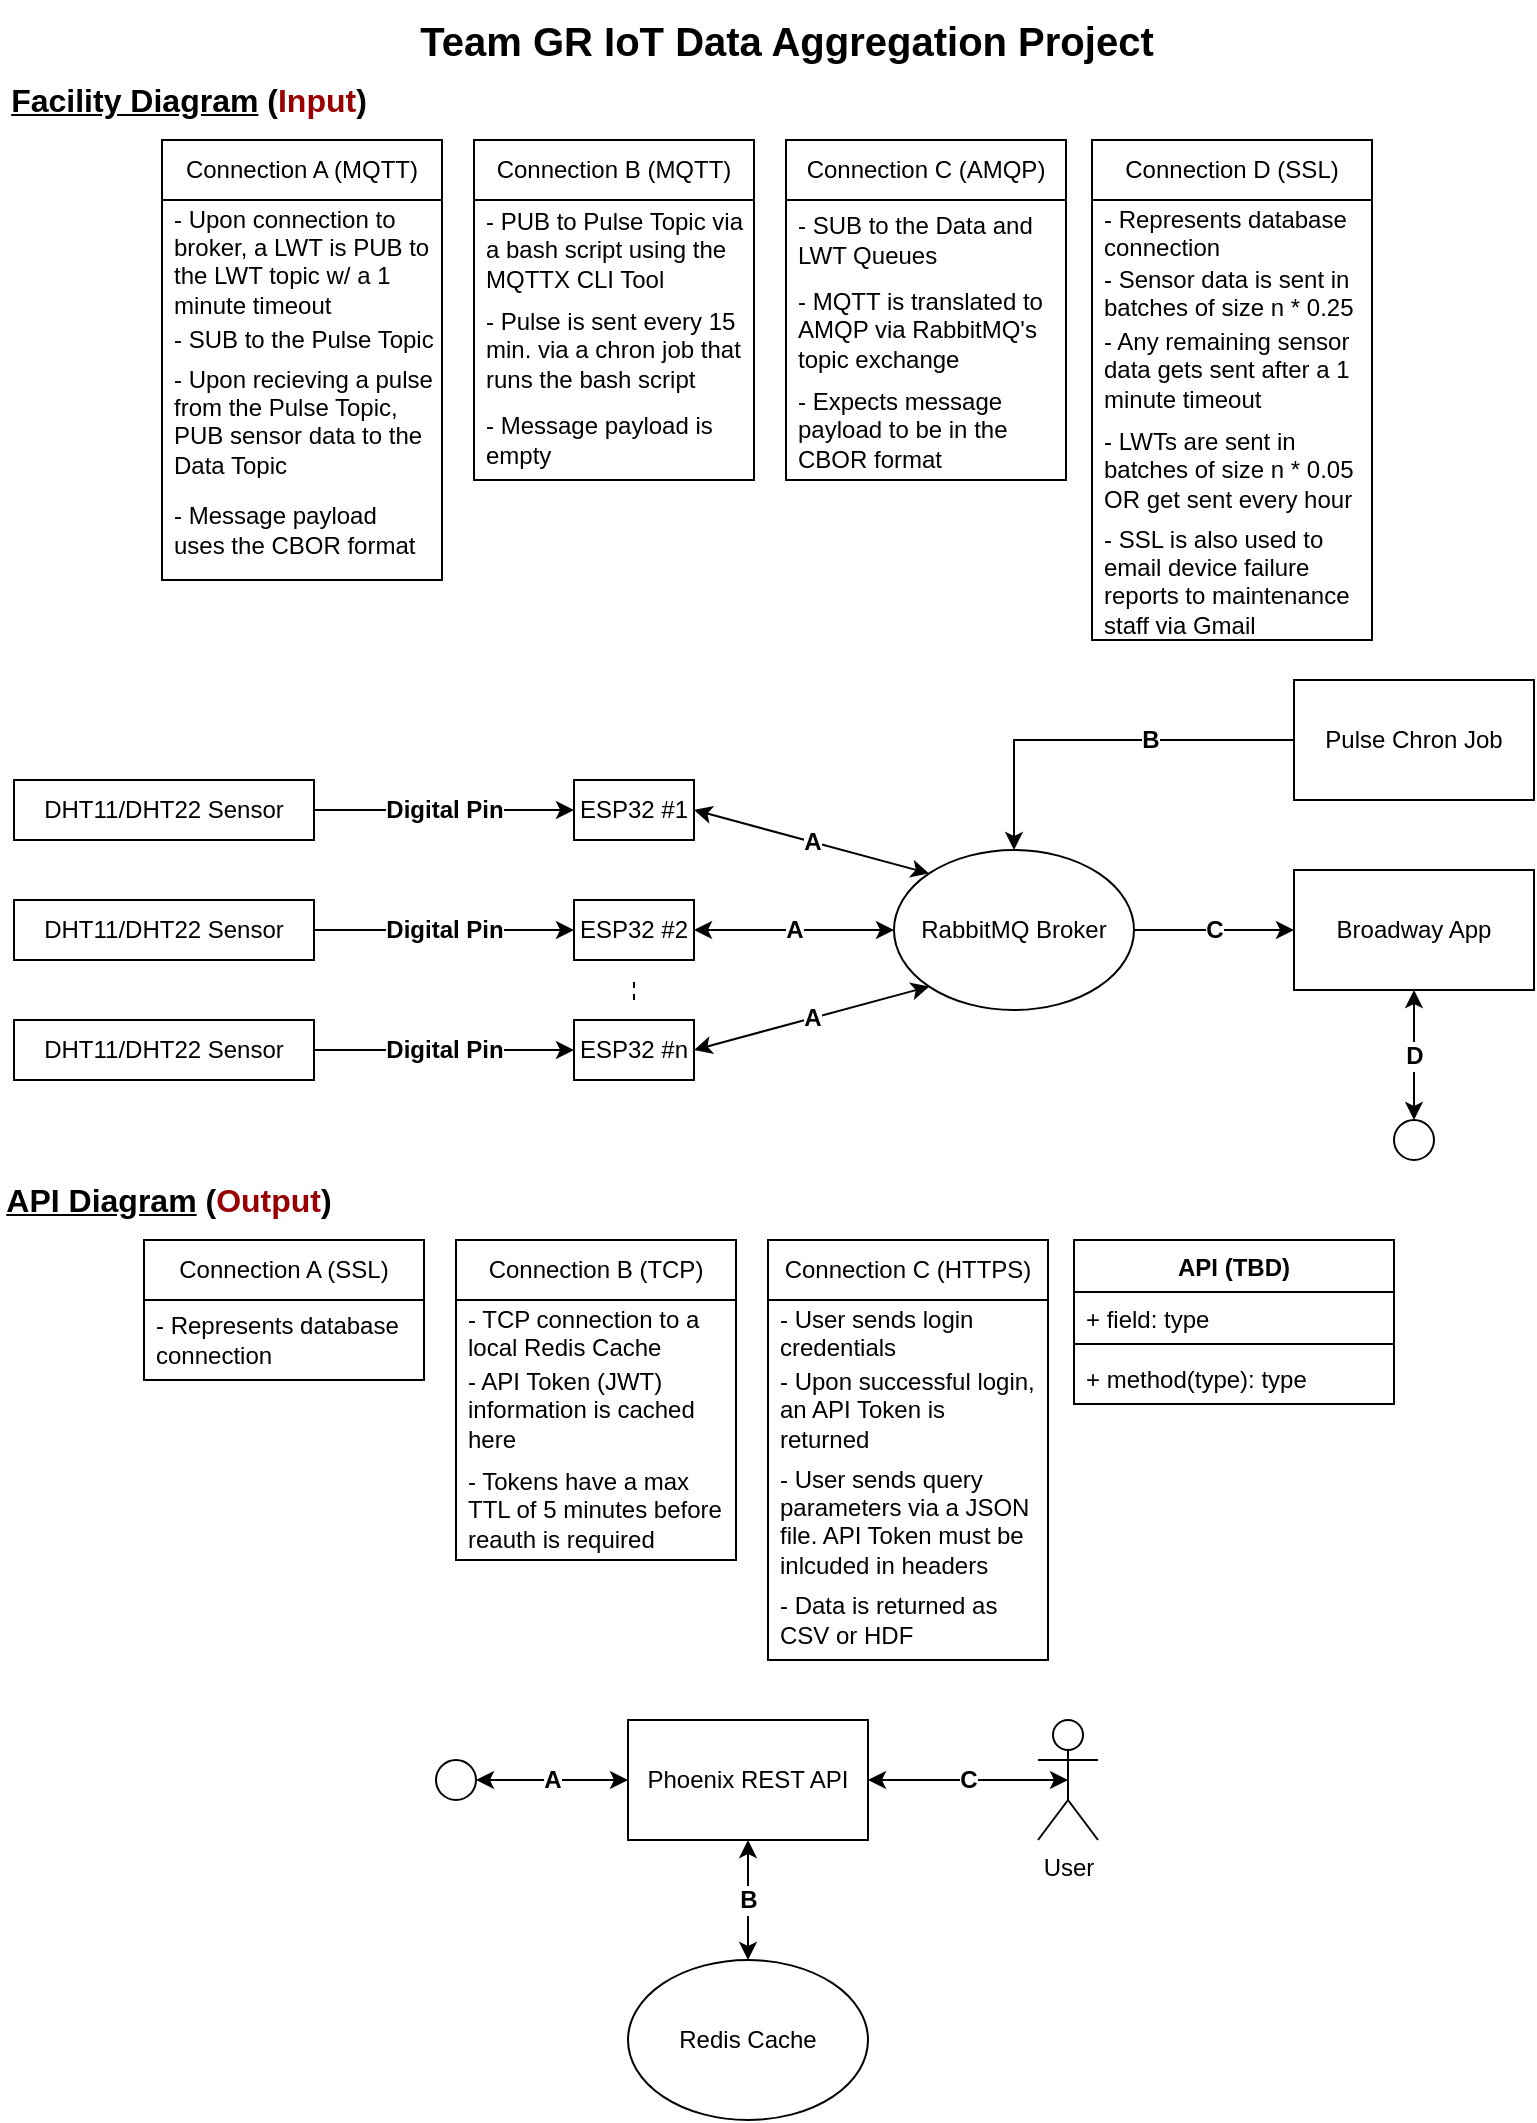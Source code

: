 <mxfile version="24.7.8">
  <diagram name="Page-1" id="MAllqAfLBLea2LckqZOi">
    <mxGraphModel dx="1434" dy="844" grid="1" gridSize="10" guides="1" tooltips="1" connect="1" arrows="1" fold="1" page="1" pageScale="1" pageWidth="850" pageHeight="1100" math="0" shadow="0">
      <root>
        <mxCell id="0" />
        <mxCell id="1" parent="0" />
        <mxCell id="USOqtzKKuF3D1rq9zsue-13" value="User" style="shape=umlActor;verticalLabelPosition=bottom;verticalAlign=top;html=1;outlineConnect=0;" parent="1" vertex="1">
          <mxGeometry x="561" y="870" width="30" height="60" as="geometry" />
        </mxCell>
        <mxCell id="h80tLXjlkXriCEG6QZvb-1" value="&lt;font style=&quot;font-size: 16px;&quot;&gt;&lt;b&gt;&lt;u&gt;Facility Diagram&lt;/u&gt;&amp;nbsp;(&lt;font color=&quot;#990000&quot;&gt;Input&lt;/font&gt;)&lt;/b&gt;&lt;/font&gt;" style="text;html=1;align=center;verticalAlign=middle;whiteSpace=wrap;rounded=0;" parent="1" vertex="1">
          <mxGeometry x="43" y="50" width="187" height="20" as="geometry" />
        </mxCell>
        <mxCell id="h80tLXjlkXriCEG6QZvb-2" value="ESP32 #1" style="rounded=0;whiteSpace=wrap;html=1;" parent="1" vertex="1">
          <mxGeometry x="329" y="400" width="60" height="30" as="geometry" />
        </mxCell>
        <mxCell id="h80tLXjlkXriCEG6QZvb-3" value="ESP32 #2" style="rounded=0;whiteSpace=wrap;html=1;" parent="1" vertex="1">
          <mxGeometry x="329" y="460" width="60" height="30" as="geometry" />
        </mxCell>
        <mxCell id="h80tLXjlkXriCEG6QZvb-5" value="ESP32 #n" style="rounded=0;whiteSpace=wrap;html=1;" parent="1" vertex="1">
          <mxGeometry x="329" y="520" width="60" height="30" as="geometry" />
        </mxCell>
        <mxCell id="h80tLXjlkXriCEG6QZvb-13" value="&lt;b&gt;&lt;font style=&quot;font-size: 12px;&quot;&gt;Digital Pin&lt;/font&gt;&lt;/b&gt;" style="edgeStyle=orthogonalEdgeStyle;rounded=0;orthogonalLoop=1;jettySize=auto;html=1;entryX=0;entryY=0.5;entryDx=0;entryDy=0;" parent="1" source="h80tLXjlkXriCEG6QZvb-6" target="h80tLXjlkXriCEG6QZvb-2" edge="1">
          <mxGeometry relative="1" as="geometry" />
        </mxCell>
        <mxCell id="h80tLXjlkXriCEG6QZvb-6" value="DHT11/DHT22 Sensor" style="rounded=0;whiteSpace=wrap;html=1;" parent="1" vertex="1">
          <mxGeometry x="49" y="400" width="150" height="30" as="geometry" />
        </mxCell>
        <mxCell id="h80tLXjlkXriCEG6QZvb-14" value="&lt;b&gt;&lt;font style=&quot;font-size: 12px;&quot;&gt;Digital Pin&lt;/font&gt;&lt;/b&gt;" style="edgeStyle=orthogonalEdgeStyle;rounded=0;orthogonalLoop=1;jettySize=auto;html=1;entryX=0;entryY=0.5;entryDx=0;entryDy=0;" parent="1" source="h80tLXjlkXriCEG6QZvb-7" target="h80tLXjlkXriCEG6QZvb-3" edge="1">
          <mxGeometry relative="1" as="geometry" />
        </mxCell>
        <mxCell id="h80tLXjlkXriCEG6QZvb-7" value="DHT11/DHT22 Sensor" style="rounded=0;whiteSpace=wrap;html=1;" parent="1" vertex="1">
          <mxGeometry x="49" y="460" width="150" height="30" as="geometry" />
        </mxCell>
        <mxCell id="h80tLXjlkXriCEG6QZvb-15" value="&lt;b&gt;&lt;font style=&quot;font-size: 12px;&quot;&gt;Digital Pin&lt;/font&gt;&lt;/b&gt;" style="edgeStyle=orthogonalEdgeStyle;rounded=0;orthogonalLoop=1;jettySize=auto;html=1;" parent="1" source="h80tLXjlkXriCEG6QZvb-8" target="h80tLXjlkXriCEG6QZvb-5" edge="1">
          <mxGeometry relative="1" as="geometry" />
        </mxCell>
        <mxCell id="h80tLXjlkXriCEG6QZvb-8" value="DHT11/DHT22 Sensor" style="rounded=0;whiteSpace=wrap;html=1;" parent="1" vertex="1">
          <mxGeometry x="49" y="520" width="150" height="30" as="geometry" />
        </mxCell>
        <mxCell id="h80tLXjlkXriCEG6QZvb-18" value="&lt;b&gt;&lt;font style=&quot;font-size: 12px;&quot;&gt;A&lt;/font&gt;&lt;/b&gt;" style="endArrow=classic;startArrow=classic;html=1;rounded=0;exitX=1;exitY=0.5;exitDx=0;exitDy=0;entryX=0;entryY=0.5;entryDx=0;entryDy=0;" parent="1" source="h80tLXjlkXriCEG6QZvb-3" target="h80tLXjlkXriCEG6QZvb-22" edge="1">
          <mxGeometry width="50" height="50" relative="1" as="geometry">
            <mxPoint x="519" y="600" as="sourcePoint" />
            <mxPoint x="489" y="455" as="targetPoint" />
          </mxGeometry>
        </mxCell>
        <mxCell id="h80tLXjlkXriCEG6QZvb-20" value="&lt;b&gt;&lt;font style=&quot;font-size: 12px;&quot;&gt;A&lt;/font&gt;&lt;/b&gt;" style="endArrow=classic;startArrow=classic;html=1;rounded=0;exitX=1;exitY=0.5;exitDx=0;exitDy=0;entryX=0;entryY=1;entryDx=0;entryDy=0;" parent="1" source="h80tLXjlkXriCEG6QZvb-5" target="h80tLXjlkXriCEG6QZvb-22" edge="1">
          <mxGeometry width="50" height="50" relative="1" as="geometry">
            <mxPoint x="459" y="580" as="sourcePoint" />
            <mxPoint x="500.716" y="483.284" as="targetPoint" />
          </mxGeometry>
        </mxCell>
        <mxCell id="h80tLXjlkXriCEG6QZvb-21" value="&lt;b&gt;&lt;font style=&quot;font-size: 12px;&quot;&gt;A&lt;/font&gt;&lt;/b&gt;" style="endArrow=classic;startArrow=classic;html=1;rounded=0;exitX=1;exitY=0.5;exitDx=0;exitDy=0;entryX=0;entryY=0;entryDx=0;entryDy=0;" parent="1" source="h80tLXjlkXriCEG6QZvb-2" target="h80tLXjlkXriCEG6QZvb-22" edge="1">
          <mxGeometry width="50" height="50" relative="1" as="geometry">
            <mxPoint x="449" y="420" as="sourcePoint" />
            <mxPoint x="500.716" y="426.716" as="targetPoint" />
          </mxGeometry>
        </mxCell>
        <mxCell id="h80tLXjlkXriCEG6QZvb-58" value="&lt;b&gt;&lt;font style=&quot;font-size: 12px;&quot;&gt;C&lt;/font&gt;&lt;/b&gt;" style="edgeStyle=orthogonalEdgeStyle;rounded=0;orthogonalLoop=1;jettySize=auto;html=1;entryX=0;entryY=0.5;entryDx=0;entryDy=0;" parent="1" source="h80tLXjlkXriCEG6QZvb-22" target="h80tLXjlkXriCEG6QZvb-24" edge="1">
          <mxGeometry relative="1" as="geometry" />
        </mxCell>
        <mxCell id="h80tLXjlkXriCEG6QZvb-22" value="RabbitMQ Broker" style="ellipse;whiteSpace=wrap;html=1;" parent="1" vertex="1">
          <mxGeometry x="489" y="435" width="120" height="80" as="geometry" />
        </mxCell>
        <mxCell id="h80tLXjlkXriCEG6QZvb-23" value="" style="endArrow=none;dashed=1;html=1;rounded=0;" parent="1" edge="1">
          <mxGeometry width="50" height="50" relative="1" as="geometry">
            <mxPoint x="359" y="510" as="sourcePoint" />
            <mxPoint x="359" y="500" as="targetPoint" />
          </mxGeometry>
        </mxCell>
        <mxCell id="h80tLXjlkXriCEG6QZvb-24" value="Broadway App" style="rounded=0;whiteSpace=wrap;html=1;" parent="1" vertex="1">
          <mxGeometry x="689" y="445" width="120" height="60" as="geometry" />
        </mxCell>
        <mxCell id="h80tLXjlkXriCEG6QZvb-26" value="" style="ellipse;whiteSpace=wrap;html=1;aspect=fixed;" parent="1" vertex="1">
          <mxGeometry x="739" y="570" width="20" height="20" as="geometry" />
        </mxCell>
        <mxCell id="h80tLXjlkXriCEG6QZvb-29" value="&lt;b&gt;&lt;font style=&quot;font-size: 12px;&quot;&gt;B&lt;/font&gt;&lt;/b&gt;" style="edgeStyle=orthogonalEdgeStyle;rounded=0;orthogonalLoop=1;jettySize=auto;html=1;entryX=0.5;entryY=0;entryDx=0;entryDy=0;spacingLeft=52;" parent="1" source="h80tLXjlkXriCEG6QZvb-28" target="h80tLXjlkXriCEG6QZvb-22" edge="1">
          <mxGeometry x="0.005" relative="1" as="geometry">
            <mxPoint as="offset" />
          </mxGeometry>
        </mxCell>
        <mxCell id="h80tLXjlkXriCEG6QZvb-28" value="Pulse Chron Job" style="rounded=0;whiteSpace=wrap;html=1;" parent="1" vertex="1">
          <mxGeometry x="689" y="350" width="120" height="60" as="geometry" />
        </mxCell>
        <mxCell id="h80tLXjlkXriCEG6QZvb-30" value="&lt;font style=&quot;font-size: 16px;&quot;&gt;&lt;b&gt;&lt;u&gt;API Diagram&lt;/u&gt;&amp;nbsp;(&lt;font color=&quot;#990000&quot;&gt;Output&lt;/font&gt;)&lt;/b&gt;&lt;/font&gt;" style="text;html=1;align=center;verticalAlign=middle;whiteSpace=wrap;rounded=0;" parent="1" vertex="1">
          <mxGeometry x="42" y="600" width="169" height="20" as="geometry" />
        </mxCell>
        <mxCell id="h80tLXjlkXriCEG6QZvb-31" value="" style="ellipse;whiteSpace=wrap;html=1;aspect=fixed;" parent="1" vertex="1">
          <mxGeometry x="260" y="890" width="20" height="20" as="geometry" />
        </mxCell>
        <mxCell id="h80tLXjlkXriCEG6QZvb-32" value="Phoenix REST API" style="rounded=0;whiteSpace=wrap;html=1;" parent="1" vertex="1">
          <mxGeometry x="356" y="870" width="120" height="60" as="geometry" />
        </mxCell>
        <mxCell id="h80tLXjlkXriCEG6QZvb-35" value="&lt;b&gt;&lt;font style=&quot;font-size: 12px;&quot;&gt;D&lt;/font&gt;&lt;/b&gt;" style="endArrow=classic;startArrow=classic;html=1;rounded=0;entryX=0.5;entryY=1;entryDx=0;entryDy=0;exitX=0.5;exitY=0;exitDx=0;exitDy=0;" parent="1" source="h80tLXjlkXriCEG6QZvb-26" target="h80tLXjlkXriCEG6QZvb-24" edge="1">
          <mxGeometry width="50" height="50" relative="1" as="geometry">
            <mxPoint x="659" y="650" as="sourcePoint" />
            <mxPoint x="709" y="600" as="targetPoint" />
          </mxGeometry>
        </mxCell>
        <mxCell id="h80tLXjlkXriCEG6QZvb-36" value="Redis Cache" style="ellipse;whiteSpace=wrap;html=1;" parent="1" vertex="1">
          <mxGeometry x="356" y="990" width="120" height="80" as="geometry" />
        </mxCell>
        <mxCell id="h80tLXjlkXriCEG6QZvb-37" value="&lt;b&gt;&lt;font style=&quot;font-size: 12px;&quot;&gt;A&lt;/font&gt;&lt;/b&gt;" style="endArrow=classic;startArrow=classic;html=1;rounded=0;entryX=0;entryY=0.5;entryDx=0;entryDy=0;exitX=1;exitY=0.5;exitDx=0;exitDy=0;" parent="1" source="h80tLXjlkXriCEG6QZvb-31" target="h80tLXjlkXriCEG6QZvb-32" edge="1">
          <mxGeometry width="50" height="50" relative="1" as="geometry">
            <mxPoint x="286" y="1030" as="sourcePoint" />
            <mxPoint x="336" y="980" as="targetPoint" />
          </mxGeometry>
        </mxCell>
        <mxCell id="h80tLXjlkXriCEG6QZvb-38" value="&lt;b&gt;&lt;font style=&quot;font-size: 12px;&quot;&gt;B&lt;/font&gt;&lt;/b&gt;" style="endArrow=classic;startArrow=classic;html=1;rounded=0;entryX=0.5;entryY=1;entryDx=0;entryDy=0;exitX=0.5;exitY=0;exitDx=0;exitDy=0;" parent="1" source="h80tLXjlkXriCEG6QZvb-36" target="h80tLXjlkXriCEG6QZvb-32" edge="1">
          <mxGeometry width="50" height="50" relative="1" as="geometry">
            <mxPoint x="276" y="1040" as="sourcePoint" />
            <mxPoint x="326" y="990" as="targetPoint" />
          </mxGeometry>
        </mxCell>
        <mxCell id="h80tLXjlkXriCEG6QZvb-39" value="&lt;b&gt;&lt;font style=&quot;font-size: 12px;&quot;&gt;C&lt;/font&gt;&lt;/b&gt;" style="endArrow=classic;startArrow=classic;html=1;rounded=0;exitX=1;exitY=0.5;exitDx=0;exitDy=0;entryX=0.5;entryY=0.5;entryDx=0;entryDy=0;entryPerimeter=0;" parent="1" source="h80tLXjlkXriCEG6QZvb-32" target="USOqtzKKuF3D1rq9zsue-13" edge="1">
          <mxGeometry width="50" height="50" relative="1" as="geometry">
            <mxPoint x="616" y="1050" as="sourcePoint" />
            <mxPoint x="666" y="1000" as="targetPoint" />
          </mxGeometry>
        </mxCell>
        <mxCell id="h80tLXjlkXriCEG6QZvb-40" value="Connection A (MQTT)" style="swimlane;fontStyle=0;childLayout=stackLayout;horizontal=1;startSize=30;horizontalStack=0;resizeParent=1;resizeParentMax=0;resizeLast=0;collapsible=1;marginBottom=0;whiteSpace=wrap;html=1;" parent="1" vertex="1">
          <mxGeometry x="123" y="80" width="140" height="220" as="geometry" />
        </mxCell>
        <mxCell id="h80tLXjlkXriCEG6QZvb-59" value="- Upon connection to broker, a LWT is PUB to the LWT topic w/ a 1 minute timeout" style="text;strokeColor=none;fillColor=none;align=left;verticalAlign=middle;spacingLeft=4;spacingRight=4;overflow=hidden;points=[[0,0.5],[1,0.5]];portConstraint=eastwest;rotatable=0;whiteSpace=wrap;html=1;" parent="h80tLXjlkXriCEG6QZvb-40" vertex="1">
          <mxGeometry y="30" width="140" height="60" as="geometry" />
        </mxCell>
        <mxCell id="h80tLXjlkXriCEG6QZvb-41" value="- SUB to the Pulse Topic" style="text;strokeColor=none;fillColor=none;align=left;verticalAlign=middle;spacingLeft=4;spacingRight=4;overflow=hidden;points=[[0,0.5],[1,0.5]];portConstraint=eastwest;rotatable=0;whiteSpace=wrap;html=1;" parent="h80tLXjlkXriCEG6QZvb-40" vertex="1">
          <mxGeometry y="90" width="140" height="20" as="geometry" />
        </mxCell>
        <mxCell id="h80tLXjlkXriCEG6QZvb-42" value="- Upon recieving a pulse from the Pulse Topic, PUB sensor data to the Data Topic" style="text;strokeColor=none;fillColor=none;align=left;verticalAlign=middle;spacingLeft=4;spacingRight=4;overflow=hidden;points=[[0,0.5],[1,0.5]];portConstraint=eastwest;rotatable=0;whiteSpace=wrap;html=1;" parent="h80tLXjlkXriCEG6QZvb-40" vertex="1">
          <mxGeometry y="110" width="140" height="60" as="geometry" />
        </mxCell>
        <mxCell id="h80tLXjlkXriCEG6QZvb-43" value="- Message payload uses the CBOR format" style="text;strokeColor=none;fillColor=none;align=left;verticalAlign=middle;spacingLeft=4;spacingRight=4;overflow=hidden;points=[[0,0.5],[1,0.5]];portConstraint=eastwest;rotatable=0;whiteSpace=wrap;html=1;" parent="h80tLXjlkXriCEG6QZvb-40" vertex="1">
          <mxGeometry y="170" width="140" height="50" as="geometry" />
        </mxCell>
        <mxCell id="h80tLXjlkXriCEG6QZvb-44" value="Connection B (MQTT)" style="swimlane;fontStyle=0;childLayout=stackLayout;horizontal=1;startSize=30;horizontalStack=0;resizeParent=1;resizeParentMax=0;resizeLast=0;collapsible=1;marginBottom=0;whiteSpace=wrap;html=1;" parent="1" vertex="1">
          <mxGeometry x="279" y="80" width="140" height="170" as="geometry" />
        </mxCell>
        <mxCell id="h80tLXjlkXriCEG6QZvb-45" value="- PUB to Pulse Topic via a bash script using the MQTTX CLI Tool" style="text;strokeColor=none;fillColor=none;align=left;verticalAlign=middle;spacingLeft=4;spacingRight=4;overflow=hidden;points=[[0,0.5],[1,0.5]];portConstraint=eastwest;rotatable=0;whiteSpace=wrap;html=1;" parent="h80tLXjlkXriCEG6QZvb-44" vertex="1">
          <mxGeometry y="30" width="140" height="50" as="geometry" />
        </mxCell>
        <mxCell id="h80tLXjlkXriCEG6QZvb-57" value="- Pulse is sent every 15 min. via a chron job that runs the bash script" style="text;strokeColor=none;fillColor=none;align=left;verticalAlign=middle;spacingLeft=4;spacingRight=4;overflow=hidden;points=[[0,0.5],[1,0.5]];portConstraint=eastwest;rotatable=0;whiteSpace=wrap;html=1;" parent="h80tLXjlkXriCEG6QZvb-44" vertex="1">
          <mxGeometry y="80" width="140" height="50" as="geometry" />
        </mxCell>
        <mxCell id="h80tLXjlkXriCEG6QZvb-46" value="- Message payload is empty" style="text;strokeColor=none;fillColor=none;align=left;verticalAlign=middle;spacingLeft=4;spacingRight=4;overflow=hidden;points=[[0,0.5],[1,0.5]];portConstraint=eastwest;rotatable=0;whiteSpace=wrap;html=1;" parent="h80tLXjlkXriCEG6QZvb-44" vertex="1">
          <mxGeometry y="130" width="140" height="40" as="geometry" />
        </mxCell>
        <mxCell id="h80tLXjlkXriCEG6QZvb-48" value="Connection C (AMQP)" style="swimlane;fontStyle=0;childLayout=stackLayout;horizontal=1;startSize=30;horizontalStack=0;resizeParent=1;resizeParentMax=0;resizeLast=0;collapsible=1;marginBottom=0;whiteSpace=wrap;html=1;" parent="1" vertex="1">
          <mxGeometry x="435" y="80" width="140" height="170" as="geometry" />
        </mxCell>
        <mxCell id="h80tLXjlkXriCEG6QZvb-49" value="- SUB to the Data and LWT Queues&amp;nbsp;" style="text;strokeColor=none;fillColor=none;align=left;verticalAlign=middle;spacingLeft=4;spacingRight=4;overflow=hidden;points=[[0,0.5],[1,0.5]];portConstraint=eastwest;rotatable=0;whiteSpace=wrap;html=1;" parent="h80tLXjlkXriCEG6QZvb-48" vertex="1">
          <mxGeometry y="30" width="140" height="40" as="geometry" />
        </mxCell>
        <mxCell id="h80tLXjlkXriCEG6QZvb-50" value="- MQTT is translated to AMQP via RabbitMQ&#39;s topic exchange" style="text;strokeColor=none;fillColor=none;align=left;verticalAlign=middle;spacingLeft=4;spacingRight=4;overflow=hidden;points=[[0,0.5],[1,0.5]];portConstraint=eastwest;rotatable=0;whiteSpace=wrap;html=1;" parent="h80tLXjlkXriCEG6QZvb-48" vertex="1">
          <mxGeometry y="70" width="140" height="50" as="geometry" />
        </mxCell>
        <mxCell id="h80tLXjlkXriCEG6QZvb-51" value="- Expects message payload to be in the CBOR format" style="text;strokeColor=none;fillColor=none;align=left;verticalAlign=middle;spacingLeft=4;spacingRight=4;overflow=hidden;points=[[0,0.5],[1,0.5]];portConstraint=eastwest;rotatable=0;whiteSpace=wrap;html=1;" parent="h80tLXjlkXriCEG6QZvb-48" vertex="1">
          <mxGeometry y="120" width="140" height="50" as="geometry" />
        </mxCell>
        <mxCell id="h80tLXjlkXriCEG6QZvb-53" value="Connection D (SSL)" style="swimlane;fontStyle=0;childLayout=stackLayout;horizontal=1;startSize=30;horizontalStack=0;resizeParent=1;resizeParentMax=0;resizeLast=0;collapsible=1;marginBottom=0;whiteSpace=wrap;html=1;" parent="1" vertex="1">
          <mxGeometry x="588" y="80" width="140" height="250" as="geometry" />
        </mxCell>
        <mxCell id="h80tLXjlkXriCEG6QZvb-54" value="- Represents database connection" style="text;strokeColor=none;fillColor=none;align=left;verticalAlign=middle;spacingLeft=4;spacingRight=4;overflow=hidden;points=[[0,0.5],[1,0.5]];portConstraint=eastwest;rotatable=0;whiteSpace=wrap;html=1;" parent="h80tLXjlkXriCEG6QZvb-53" vertex="1">
          <mxGeometry y="30" width="140" height="30" as="geometry" />
        </mxCell>
        <mxCell id="h80tLXjlkXriCEG6QZvb-60" value="- Sensor data is sent in batches of size n * 0.25" style="text;strokeColor=none;fillColor=none;align=left;verticalAlign=middle;spacingLeft=4;spacingRight=4;overflow=hidden;points=[[0,0.5],[1,0.5]];portConstraint=eastwest;rotatable=0;whiteSpace=wrap;html=1;" parent="h80tLXjlkXriCEG6QZvb-53" vertex="1">
          <mxGeometry y="60" width="140" height="30" as="geometry" />
        </mxCell>
        <mxCell id="h80tLXjlkXriCEG6QZvb-61" value="- Any remaining sensor data gets sent after a 1 minute timeout" style="text;strokeColor=none;fillColor=none;align=left;verticalAlign=middle;spacingLeft=4;spacingRight=4;overflow=hidden;points=[[0,0.5],[1,0.5]];portConstraint=eastwest;rotatable=0;whiteSpace=wrap;html=1;" parent="h80tLXjlkXriCEG6QZvb-53" vertex="1">
          <mxGeometry y="90" width="140" height="50" as="geometry" />
        </mxCell>
        <mxCell id="h80tLXjlkXriCEG6QZvb-62" value="- LWTs are sent in batches of size n * 0.05 OR get sent every hour" style="text;strokeColor=none;fillColor=none;align=left;verticalAlign=middle;spacingLeft=4;spacingRight=4;overflow=hidden;points=[[0,0.5],[1,0.5]];portConstraint=eastwest;rotatable=0;whiteSpace=wrap;html=1;" parent="h80tLXjlkXriCEG6QZvb-53" vertex="1">
          <mxGeometry y="140" width="140" height="50" as="geometry" />
        </mxCell>
        <mxCell id="h80tLXjlkXriCEG6QZvb-55" value="- SSL is also used to email device failure reports to maintenance staff via Gmail" style="text;strokeColor=none;fillColor=none;align=left;verticalAlign=middle;spacingLeft=4;spacingRight=4;overflow=hidden;points=[[0,0.5],[1,0.5]];portConstraint=eastwest;rotatable=0;whiteSpace=wrap;html=1;" parent="h80tLXjlkXriCEG6QZvb-53" vertex="1">
          <mxGeometry y="190" width="140" height="60" as="geometry" />
        </mxCell>
        <mxCell id="h80tLXjlkXriCEG6QZvb-63" value="Connection A (SSL)" style="swimlane;fontStyle=0;childLayout=stackLayout;horizontal=1;startSize=30;horizontalStack=0;resizeParent=1;resizeParentMax=0;resizeLast=0;collapsible=1;marginBottom=0;whiteSpace=wrap;html=1;" parent="1" vertex="1">
          <mxGeometry x="114" y="630" width="140" height="70" as="geometry" />
        </mxCell>
        <mxCell id="h80tLXjlkXriCEG6QZvb-64" value="- Represents database connection" style="text;strokeColor=none;fillColor=none;align=left;verticalAlign=middle;spacingLeft=4;spacingRight=4;overflow=hidden;points=[[0,0.5],[1,0.5]];portConstraint=eastwest;rotatable=0;whiteSpace=wrap;html=1;" parent="h80tLXjlkXriCEG6QZvb-63" vertex="1">
          <mxGeometry y="30" width="140" height="40" as="geometry" />
        </mxCell>
        <mxCell id="h80tLXjlkXriCEG6QZvb-67" value="Connection B (TCP)" style="swimlane;fontStyle=0;childLayout=stackLayout;horizontal=1;startSize=30;horizontalStack=0;resizeParent=1;resizeParentMax=0;resizeLast=0;collapsible=1;marginBottom=0;whiteSpace=wrap;html=1;" parent="1" vertex="1">
          <mxGeometry x="270" y="630" width="140" height="160" as="geometry" />
        </mxCell>
        <mxCell id="h80tLXjlkXriCEG6QZvb-68" value="- TCP connection to a local Redis Cache" style="text;strokeColor=none;fillColor=none;align=left;verticalAlign=middle;spacingLeft=4;spacingRight=4;overflow=hidden;points=[[0,0.5],[1,0.5]];portConstraint=eastwest;rotatable=0;whiteSpace=wrap;html=1;" parent="h80tLXjlkXriCEG6QZvb-67" vertex="1">
          <mxGeometry y="30" width="140" height="30" as="geometry" />
        </mxCell>
        <mxCell id="h80tLXjlkXriCEG6QZvb-69" value="- API Token (JWT) information is cached here" style="text;strokeColor=none;fillColor=none;align=left;verticalAlign=middle;spacingLeft=4;spacingRight=4;overflow=hidden;points=[[0,0.5],[1,0.5]];portConstraint=eastwest;rotatable=0;whiteSpace=wrap;html=1;" parent="h80tLXjlkXriCEG6QZvb-67" vertex="1">
          <mxGeometry y="60" width="140" height="50" as="geometry" />
        </mxCell>
        <mxCell id="h80tLXjlkXriCEG6QZvb-70" value="- Tokens have a max TTL of 5 minutes before reauth is required" style="text;strokeColor=none;fillColor=none;align=left;verticalAlign=middle;spacingLeft=4;spacingRight=4;overflow=hidden;points=[[0,0.5],[1,0.5]];portConstraint=eastwest;rotatable=0;whiteSpace=wrap;html=1;" parent="h80tLXjlkXriCEG6QZvb-67" vertex="1">
          <mxGeometry y="110" width="140" height="50" as="geometry" />
        </mxCell>
        <mxCell id="h80tLXjlkXriCEG6QZvb-71" value="Connection C (HTTPS)" style="swimlane;fontStyle=0;childLayout=stackLayout;horizontal=1;startSize=30;horizontalStack=0;resizeParent=1;resizeParentMax=0;resizeLast=0;collapsible=1;marginBottom=0;whiteSpace=wrap;html=1;" parent="1" vertex="1">
          <mxGeometry x="426" y="630" width="140" height="210" as="geometry" />
        </mxCell>
        <mxCell id="h80tLXjlkXriCEG6QZvb-72" value="- User sends login credentials" style="text;strokeColor=none;fillColor=none;align=left;verticalAlign=middle;spacingLeft=4;spacingRight=4;overflow=hidden;points=[[0,0.5],[1,0.5]];portConstraint=eastwest;rotatable=0;whiteSpace=wrap;html=1;" parent="h80tLXjlkXriCEG6QZvb-71" vertex="1">
          <mxGeometry y="30" width="140" height="30" as="geometry" />
        </mxCell>
        <mxCell id="h80tLXjlkXriCEG6QZvb-73" value="- Upon successful login, an API Token is returned" style="text;strokeColor=none;fillColor=none;align=left;verticalAlign=middle;spacingLeft=4;spacingRight=4;overflow=hidden;points=[[0,0.5],[1,0.5]];portConstraint=eastwest;rotatable=0;whiteSpace=wrap;html=1;" parent="h80tLXjlkXriCEG6QZvb-71" vertex="1">
          <mxGeometry y="60" width="140" height="50" as="geometry" />
        </mxCell>
        <mxCell id="h80tLXjlkXriCEG6QZvb-74" value="- User sends query parameters via a JSON file. API Token must be inlcuded in headers&lt;span style=&quot;background-color: initial;&quot;&gt;&amp;nbsp;&lt;/span&gt;" style="text;strokeColor=none;fillColor=none;align=left;verticalAlign=middle;spacingLeft=4;spacingRight=4;overflow=hidden;points=[[0,0.5],[1,0.5]];portConstraint=eastwest;rotatable=0;whiteSpace=wrap;html=1;" parent="h80tLXjlkXriCEG6QZvb-71" vertex="1">
          <mxGeometry y="110" width="140" height="60" as="geometry" />
        </mxCell>
        <mxCell id="h80tLXjlkXriCEG6QZvb-75" value="- Data is returned as CSV or HDF" style="text;strokeColor=none;fillColor=none;align=left;verticalAlign=middle;spacingLeft=4;spacingRight=4;overflow=hidden;points=[[0,0.5],[1,0.5]];portConstraint=eastwest;rotatable=0;whiteSpace=wrap;html=1;" parent="h80tLXjlkXriCEG6QZvb-71" vertex="1">
          <mxGeometry y="170" width="140" height="40" as="geometry" />
        </mxCell>
        <mxCell id="h80tLXjlkXriCEG6QZvb-76" value="API (TBD)" style="swimlane;fontStyle=1;align=center;verticalAlign=top;childLayout=stackLayout;horizontal=1;startSize=26;horizontalStack=0;resizeParent=1;resizeParentMax=0;resizeLast=0;collapsible=1;marginBottom=0;whiteSpace=wrap;html=1;" parent="1" vertex="1">
          <mxGeometry x="579" y="630" width="160" height="82" as="geometry" />
        </mxCell>
        <mxCell id="h80tLXjlkXriCEG6QZvb-77" value="+ field: type" style="text;strokeColor=none;fillColor=none;align=left;verticalAlign=top;spacingLeft=4;spacingRight=4;overflow=hidden;rotatable=0;points=[[0,0.5],[1,0.5]];portConstraint=eastwest;whiteSpace=wrap;html=1;" parent="h80tLXjlkXriCEG6QZvb-76" vertex="1">
          <mxGeometry y="26" width="160" height="22" as="geometry" />
        </mxCell>
        <mxCell id="h80tLXjlkXriCEG6QZvb-78" value="" style="line;strokeWidth=1;fillColor=none;align=left;verticalAlign=middle;spacingTop=-1;spacingLeft=3;spacingRight=3;rotatable=0;labelPosition=right;points=[];portConstraint=eastwest;strokeColor=inherit;" parent="h80tLXjlkXriCEG6QZvb-76" vertex="1">
          <mxGeometry y="48" width="160" height="8" as="geometry" />
        </mxCell>
        <mxCell id="h80tLXjlkXriCEG6QZvb-79" value="+ method(type): type" style="text;strokeColor=none;fillColor=none;align=left;verticalAlign=top;spacingLeft=4;spacingRight=4;overflow=hidden;rotatable=0;points=[[0,0.5],[1,0.5]];portConstraint=eastwest;whiteSpace=wrap;html=1;" parent="h80tLXjlkXriCEG6QZvb-76" vertex="1">
          <mxGeometry y="56" width="160" height="26" as="geometry" />
        </mxCell>
        <mxCell id="Hd7e38OrZuqM5NnlxEQK-2" value="&lt;font style=&quot;font-size: 20px;&quot;&gt;&lt;b&gt;Team GR IoT Data Aggregation Project&lt;/b&gt;&lt;/font&gt;" style="text;html=1;align=center;verticalAlign=middle;resizable=0;points=[];autosize=1;strokeColor=none;fillColor=none;" parent="1" vertex="1">
          <mxGeometry x="240" y="10" width="390" height="40" as="geometry" />
        </mxCell>
      </root>
    </mxGraphModel>
  </diagram>
</mxfile>
